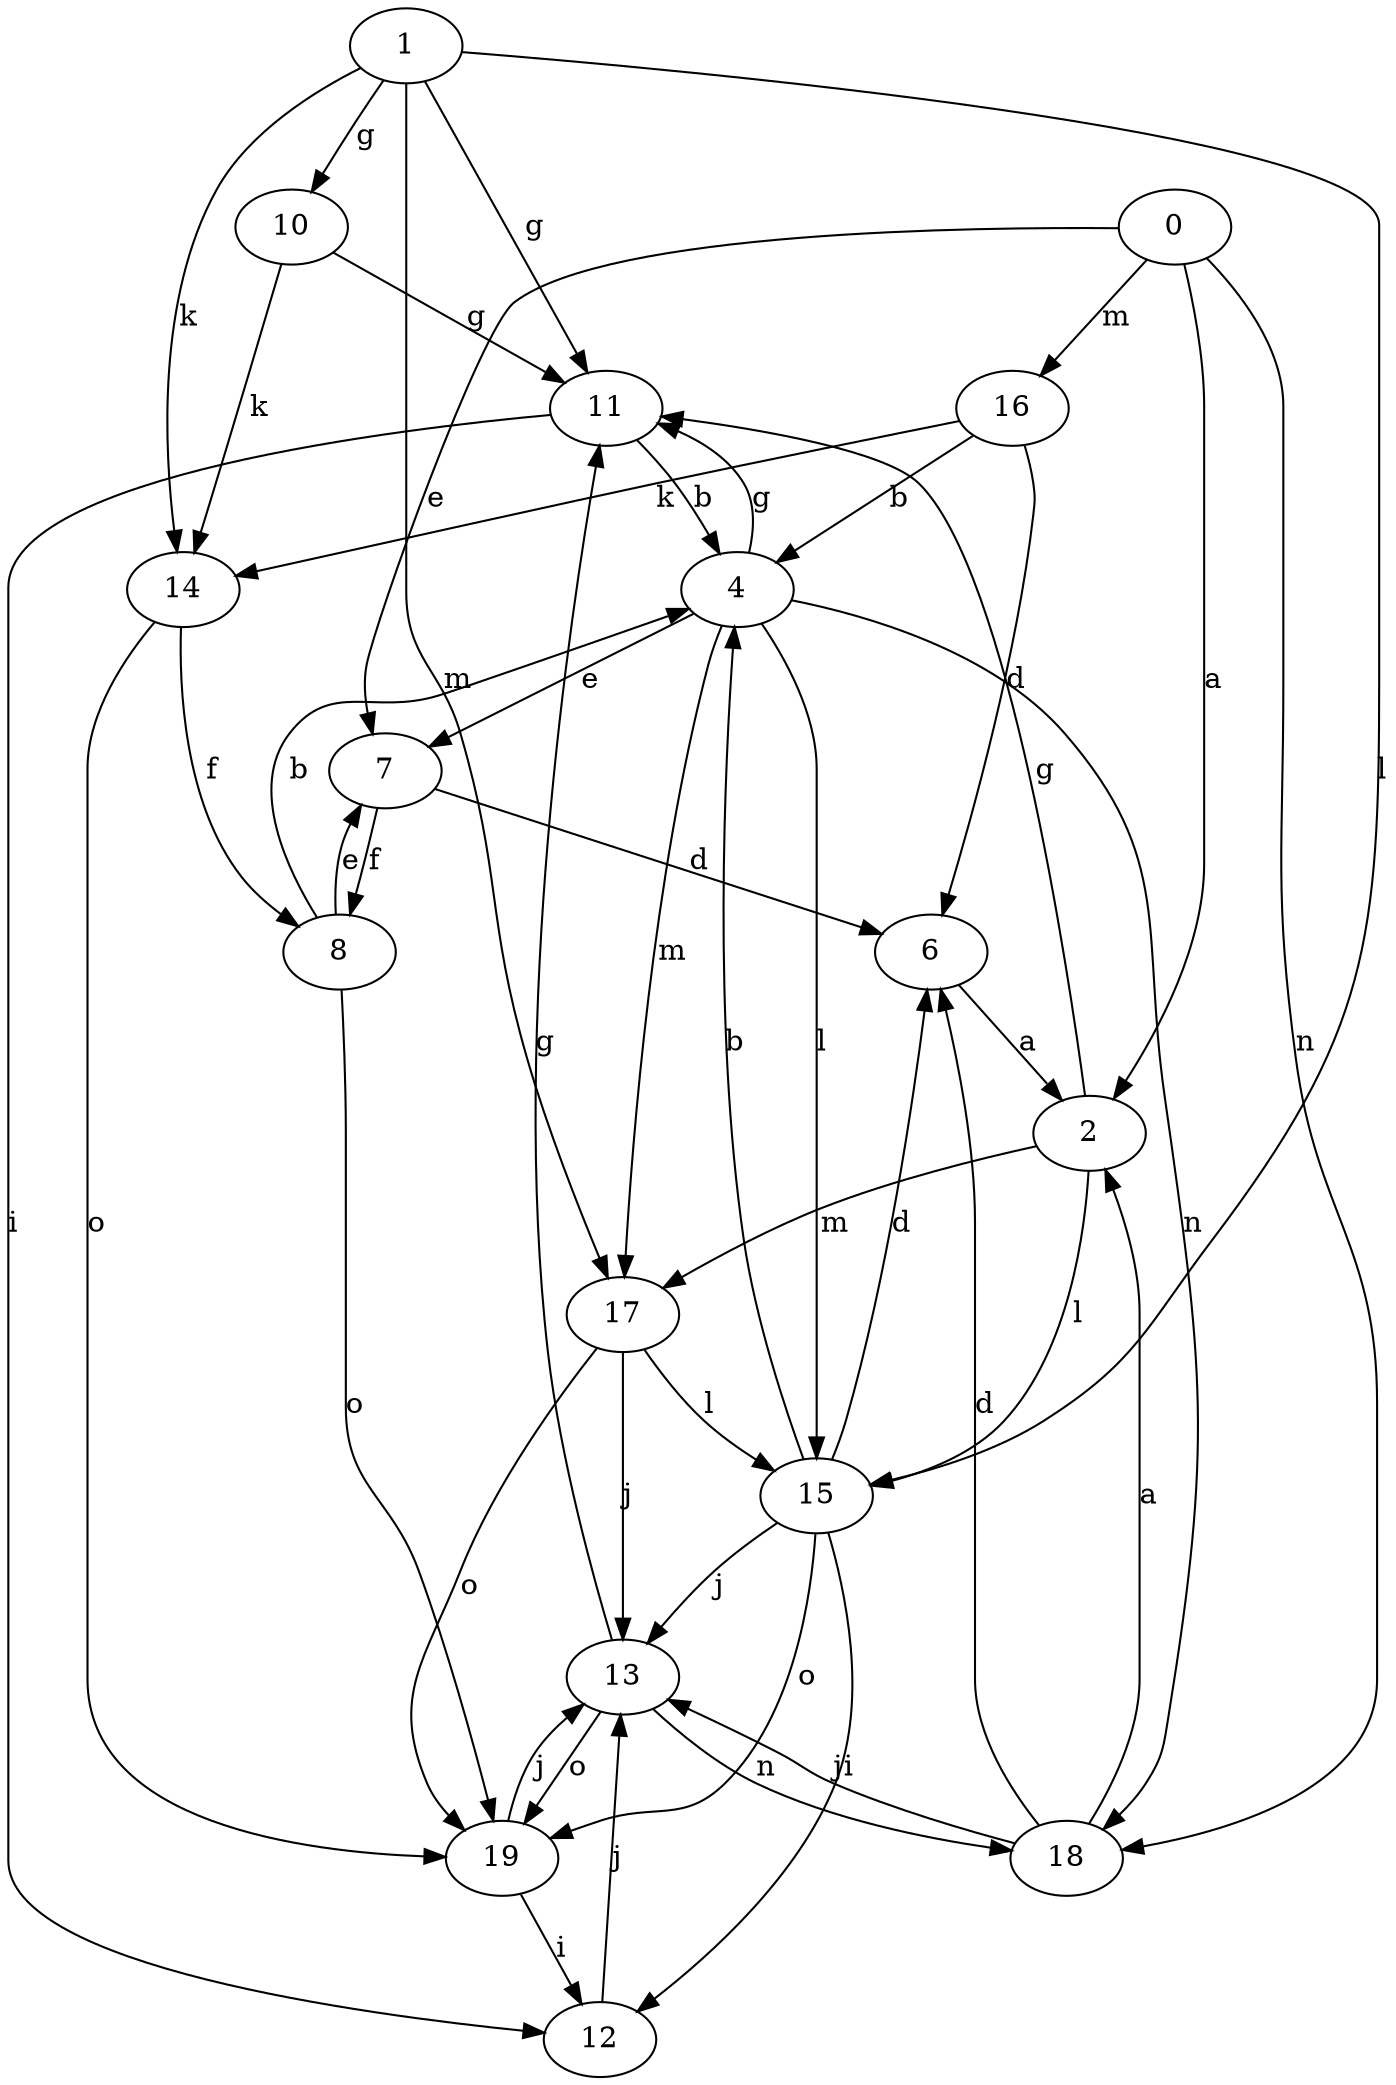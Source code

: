 strict digraph  {
1;
2;
4;
6;
7;
8;
0;
10;
11;
12;
13;
14;
15;
16;
17;
18;
19;
1 -> 10  [label=g];
1 -> 11  [label=g];
1 -> 14  [label=k];
1 -> 15  [label=l];
1 -> 17  [label=m];
2 -> 11  [label=g];
2 -> 15  [label=l];
2 -> 17  [label=m];
4 -> 7  [label=e];
4 -> 11  [label=g];
4 -> 15  [label=l];
4 -> 17  [label=m];
4 -> 18  [label=n];
6 -> 2  [label=a];
7 -> 6  [label=d];
7 -> 8  [label=f];
8 -> 4  [label=b];
8 -> 7  [label=e];
8 -> 19  [label=o];
0 -> 2  [label=a];
0 -> 7  [label=e];
0 -> 16  [label=m];
0 -> 18  [label=n];
10 -> 11  [label=g];
10 -> 14  [label=k];
11 -> 4  [label=b];
11 -> 12  [label=i];
12 -> 13  [label=j];
13 -> 11  [label=g];
13 -> 18  [label=n];
13 -> 19  [label=o];
14 -> 8  [label=f];
14 -> 19  [label=o];
15 -> 4  [label=b];
15 -> 6  [label=d];
15 -> 12  [label=i];
15 -> 13  [label=j];
15 -> 19  [label=o];
16 -> 4  [label=b];
16 -> 6  [label=d];
16 -> 14  [label=k];
17 -> 13  [label=j];
17 -> 15  [label=l];
17 -> 19  [label=o];
18 -> 2  [label=a];
18 -> 6  [label=d];
18 -> 13  [label=j];
19 -> 12  [label=i];
19 -> 13  [label=j];
}
